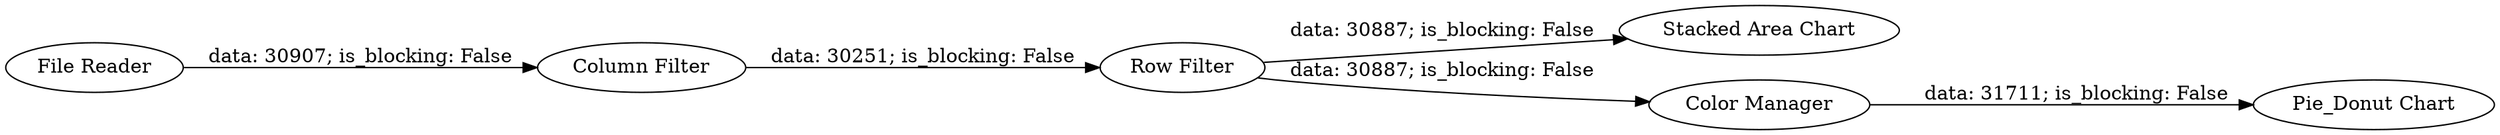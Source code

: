 digraph {
	"-238910565272966419_5" [label="Pie_Donut Chart"]
	"-238910565272966419_4" [label="Stacked Area Chart"]
	"-238910565272966419_3" [label="Row Filter"]
	"-238910565272966419_2" [label="Column Filter"]
	"-238910565272966419_15" [label="File Reader"]
	"-238910565272966419_6" [label="Color Manager"]
	"-238910565272966419_15" -> "-238910565272966419_2" [label="data: 30907; is_blocking: False"]
	"-238910565272966419_3" -> "-238910565272966419_6" [label="data: 30887; is_blocking: False"]
	"-238910565272966419_2" -> "-238910565272966419_3" [label="data: 30251; is_blocking: False"]
	"-238910565272966419_6" -> "-238910565272966419_5" [label="data: 31711; is_blocking: False"]
	"-238910565272966419_3" -> "-238910565272966419_4" [label="data: 30887; is_blocking: False"]
	rankdir=LR
}

